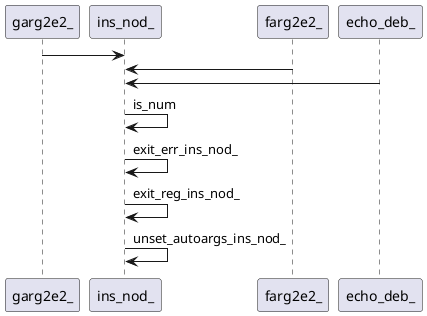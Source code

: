 @startuml rete
garg2e2_ -> ins_nod_ 
farg2e2_ -> ins_nod_
echo_deb_ -> ins_nod_
ins_nod_ -> ins_nod_:is_num
ins_nod_ -> ins_nod_:exit_err_ins_nod_
ins_nod_ -> ins_nod_:exit_reg_ins_nod_
ins_nod_ -> ins_nod_:unset_autoargs_ins_nod_
' {wrap_fn}
' fnn o-> ins_nod_
' {body_fn}
@enduml
